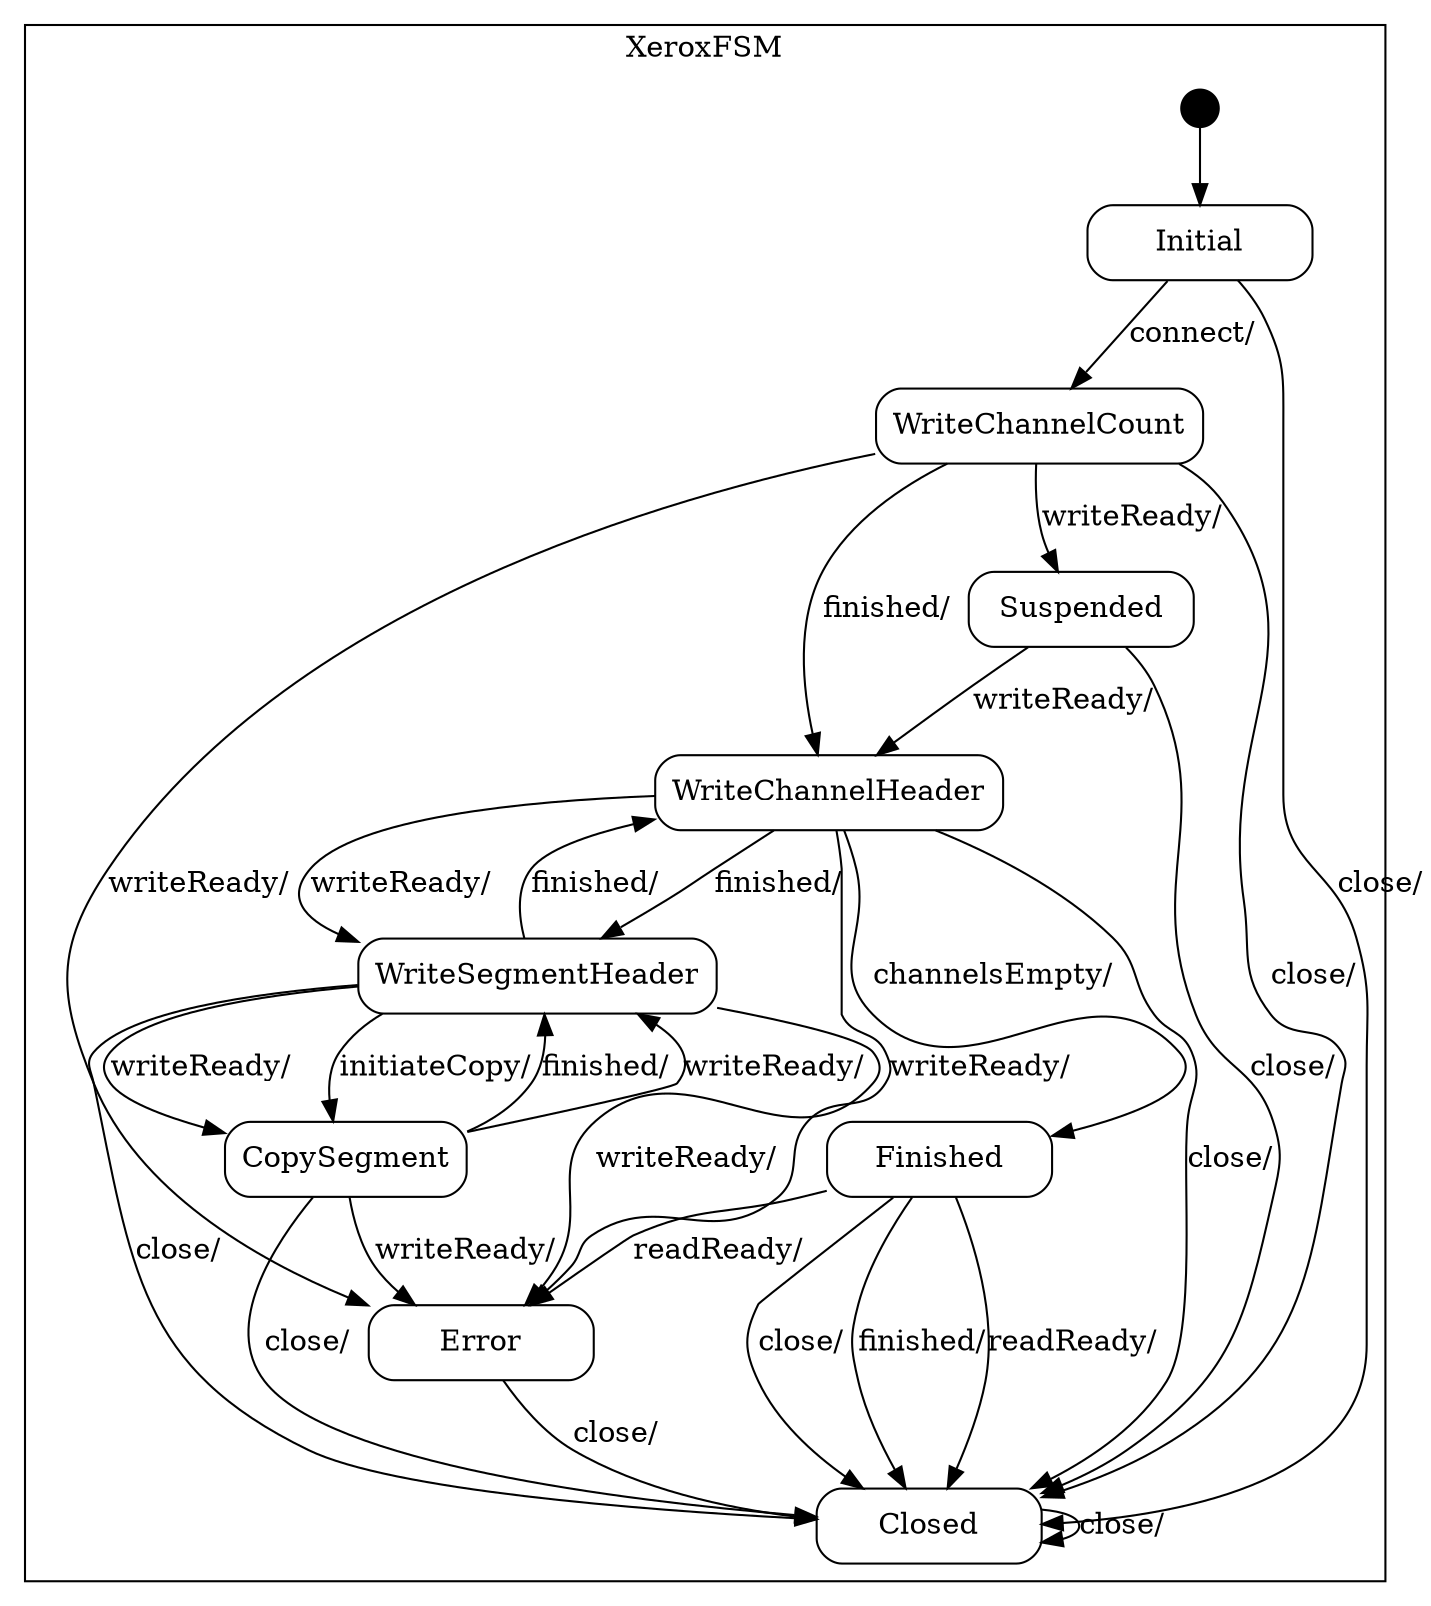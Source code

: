 digraph Xerox {

    node
        [shape=Mrecord width=1.5];

    subgraph cluster_XeroxFSM {

        label="XeroxFSM";

        //
        // States (Nodes)
        //

        "XeroxFSM::Initial"
            [label="{Initial}"];

        "XeroxFSM::WriteChannelCount"
            [label="{WriteChannelCount}"];

        "XeroxFSM::Suspended"
            [label="{Suspended}"];

        "XeroxFSM::WriteChannelHeader"
            [label="{WriteChannelHeader}"];

        "XeroxFSM::WriteSegmentHeader"
            [label="{WriteSegmentHeader}"];

        "XeroxFSM::CopySegment"
            [label="{CopySegment}"];

        "XeroxFSM::Finished"
            [label="{Finished}"];

        "XeroxFSM::Error"
            [label="{Error}"];

        "XeroxFSM::Closed"
            [label="{Closed}"];

        "%start"
            [label="" shape=circle style=filled fillcolor=black width=0.25];

        //
        // Transitions (Edges)
        //

        "XeroxFSM::Initial" -> "XeroxFSM::WriteChannelCount"
            [label="connect/\l"];

        "XeroxFSM::Initial" -> "XeroxFSM::Closed"
            [label="close/\l"];

        "XeroxFSM::WriteChannelCount" -> "XeroxFSM::WriteChannelHeader"
            [label="finished/\l"];

        "XeroxFSM::WriteChannelCount" -> "XeroxFSM::Error"
            [label="writeReady/\l"];

        "XeroxFSM::WriteChannelCount" -> "XeroxFSM::Suspended"
            [label="writeReady/\l"];

        "XeroxFSM::WriteChannelCount" -> "XeroxFSM::Closed"
            [label="close/\l"];

        "XeroxFSM::Suspended" -> "XeroxFSM::WriteChannelHeader"
            [label="writeReady/\l"];

        "XeroxFSM::Suspended" -> "XeroxFSM::Closed"
            [label="close/\l"];

        "XeroxFSM::WriteChannelHeader" -> "XeroxFSM::WriteSegmentHeader"
            [label="finished/\l"];

        "XeroxFSM::WriteChannelHeader" -> "XeroxFSM::Error"
            [label="writeReady/\l"];

        "XeroxFSM::WriteChannelHeader" -> "XeroxFSM::WriteSegmentHeader"
            [label="writeReady/\l"];

        "XeroxFSM::WriteChannelHeader" -> "XeroxFSM::Finished"
            [label="channelsEmpty/\l"];

        "XeroxFSM::WriteChannelHeader" -> "XeroxFSM::Closed"
            [label="close/\l"];

        "XeroxFSM::WriteSegmentHeader" -> "XeroxFSM::Error"
            [label="writeReady/\l"];

        "XeroxFSM::WriteSegmentHeader" -> "XeroxFSM::CopySegment"
            [label="writeReady/\l"];

        "XeroxFSM::WriteSegmentHeader" -> "XeroxFSM::CopySegment"
            [label="initiateCopy/\l"];

        "XeroxFSM::WriteSegmentHeader" -> "XeroxFSM::WriteChannelHeader"
            [label="finished/\l"];

        "XeroxFSM::WriteSegmentHeader" -> "XeroxFSM::Closed"
            [label="close/\l"];

        "XeroxFSM::CopySegment" -> "XeroxFSM::WriteSegmentHeader"
            [label="finished/\l"];

        "XeroxFSM::CopySegment" -> "XeroxFSM::Error"
            [label="writeReady/\l"];

        "XeroxFSM::CopySegment" -> "XeroxFSM::WriteSegmentHeader"
            [label="writeReady/\l"];

        "XeroxFSM::CopySegment" -> "XeroxFSM::Closed"
            [label="close/\l"];

        "XeroxFSM::Finished" -> "XeroxFSM::Closed"
            [label="finished/\l"];

        "XeroxFSM::Finished" -> "XeroxFSM::Error"
            [label="readReady/\l"];

        "XeroxFSM::Finished" -> "XeroxFSM::Closed"
            [label="readReady/\l"];

        "XeroxFSM::Finished" -> "XeroxFSM::Closed"
            [label="close/\l"];

        "XeroxFSM::Error" -> "XeroxFSM::Closed"
            [label="close/\l"];

        "XeroxFSM::Closed" -> "XeroxFSM::Closed"
            [label="close/\l"];

        "%start" -> "XeroxFSM::Initial"
    }

}
